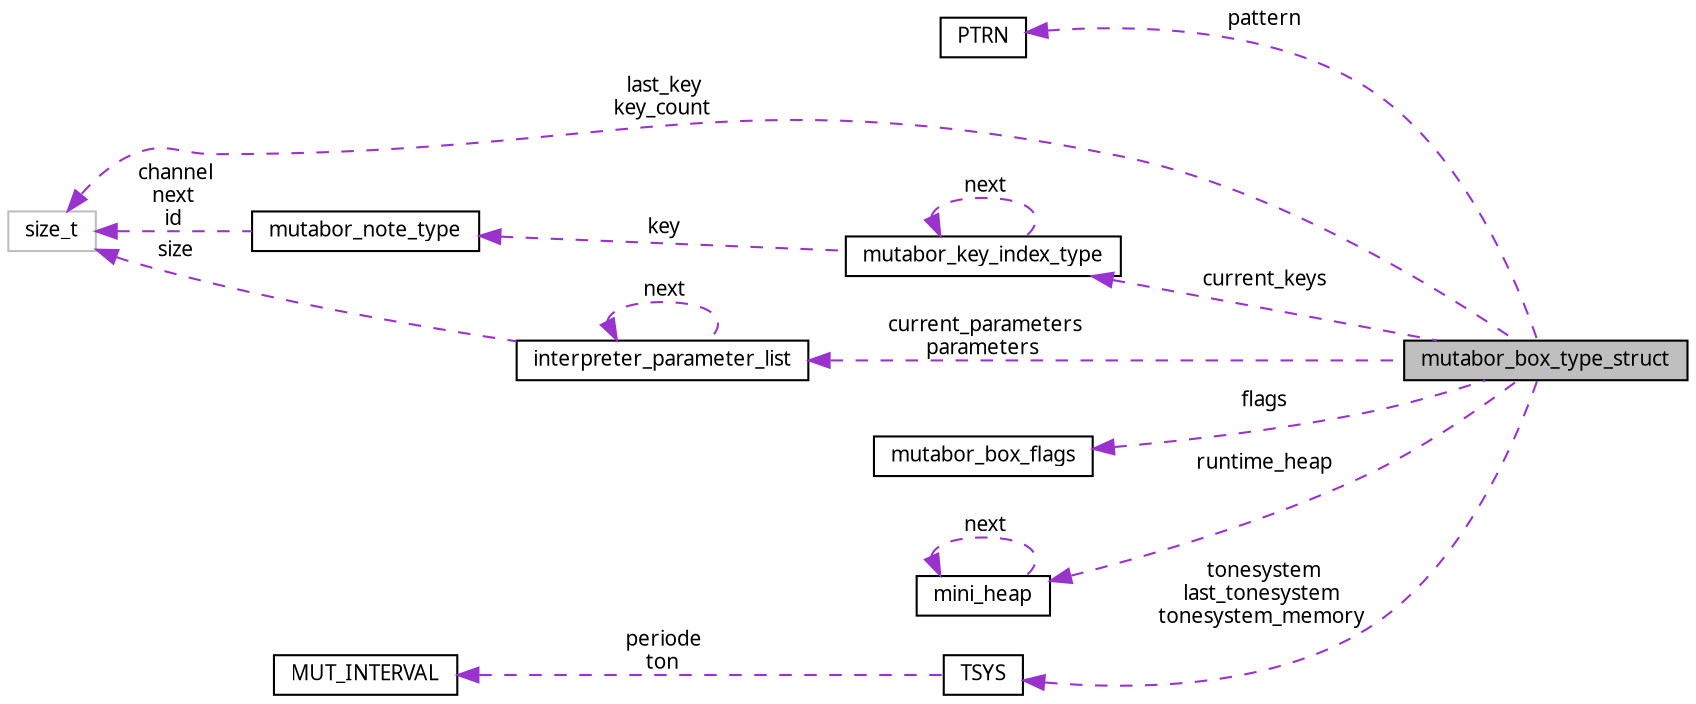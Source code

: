 digraph "mutabor_box_type_struct"
{
  edge [fontname="Sans",fontsize="10",labelfontname="Sans",labelfontsize="10"];
  node [fontname="Sans",fontsize="10",shape=record];
  rankdir="LR";
  Node1 [label="mutabor_box_type_struct",height=0.2,width=0.4,color="black", fillcolor="grey75", style="filled", fontcolor="black"];
  Node2 -> Node1 [dir="back",color="darkorchid3",fontsize="10",style="dashed",label=" pattern" ,fontname="Sans"];
  Node2 [label="PTRN",height=0.2,width=0.4,color="black", fillcolor="white", style="filled",URL="$d3/dc4/structPTRN.html"];
  Node3 -> Node1 [dir="back",color="darkorchid3",fontsize="10",style="dashed",label=" current_keys" ,fontname="Sans"];
  Node3 [label="mutabor_key_index_type",height=0.2,width=0.4,color="black", fillcolor="white", style="filled",URL="$d9/df2/structmutabor__key__index__type.html"];
  Node4 -> Node3 [dir="back",color="darkorchid3",fontsize="10",style="dashed",label=" key" ,fontname="Sans"];
  Node4 [label="mutabor_note_type",height=0.2,width=0.4,color="black", fillcolor="white", style="filled",URL="$d6/d0c/structmutabor__note__type.html",tooltip="linked list containing key information for incoming keys or notes. "];
  Node5 -> Node4 [dir="back",color="darkorchid3",fontsize="10",style="dashed",label=" channel\nnext\nid" ,fontname="Sans"];
  Node5 [label="size_t",height=0.2,width=0.4,color="grey75", fillcolor="white", style="filled"];
  Node3 -> Node3 [dir="back",color="darkorchid3",fontsize="10",style="dashed",label=" next" ,fontname="Sans"];
  Node6 -> Node1 [dir="back",color="darkorchid3",fontsize="10",style="dashed",label=" flags" ,fontname="Sans"];
  Node6 [label="mutabor_box_flags",height=0.2,width=0.4,color="black", fillcolor="white", style="filled",URL="$df/da9/structmutabor__box__flags.html"];
  Node7 -> Node1 [dir="back",color="darkorchid3",fontsize="10",style="dashed",label=" runtime_heap" ,fontname="Sans"];
  Node7 [label="mini_heap",height=0.2,width=0.4,color="black", fillcolor="white", style="filled",URL="$df/d0f/structmini__heap.html"];
  Node7 -> Node7 [dir="back",color="darkorchid3",fontsize="10",style="dashed",label=" next" ,fontname="Sans"];
  Node8 -> Node1 [dir="back",color="darkorchid3",fontsize="10",style="dashed",label=" tonesystem\nlast_tonesystem\ntonesystem_memory" ,fontname="Sans"];
  Node8 [label="TSYS",height=0.2,width=0.4,color="black", fillcolor="white", style="filled",URL="$d4/d2a/structTSYS.html"];
  Node9 -> Node8 [dir="back",color="darkorchid3",fontsize="10",style="dashed",label=" periode\nton" ,fontname="Sans"];
  Node9 [label="MUT_INTERVAL",height=0.2,width=0.4,color="black", fillcolor="white", style="filled",URL="$d6/dcd/structMUT__INTERVAL.html"];
  Node10 -> Node1 [dir="back",color="darkorchid3",fontsize="10",style="dashed",label=" current_parameters\nparameters" ,fontname="Sans"];
  Node10 [label="interpreter_parameter_list",height=0.2,width=0.4,color="black", fillcolor="white", style="filled",URL="$da/d32/structinterpreter__parameter__list.html"];
  Node10 -> Node10 [dir="back",color="darkorchid3",fontsize="10",style="dashed",label=" next" ,fontname="Sans"];
  Node5 -> Node10 [dir="back",color="darkorchid3",fontsize="10",style="dashed",label=" size" ,fontname="Sans"];
  Node5 -> Node1 [dir="back",color="darkorchid3",fontsize="10",style="dashed",label=" last_key\nkey_count" ,fontname="Sans"];
}
